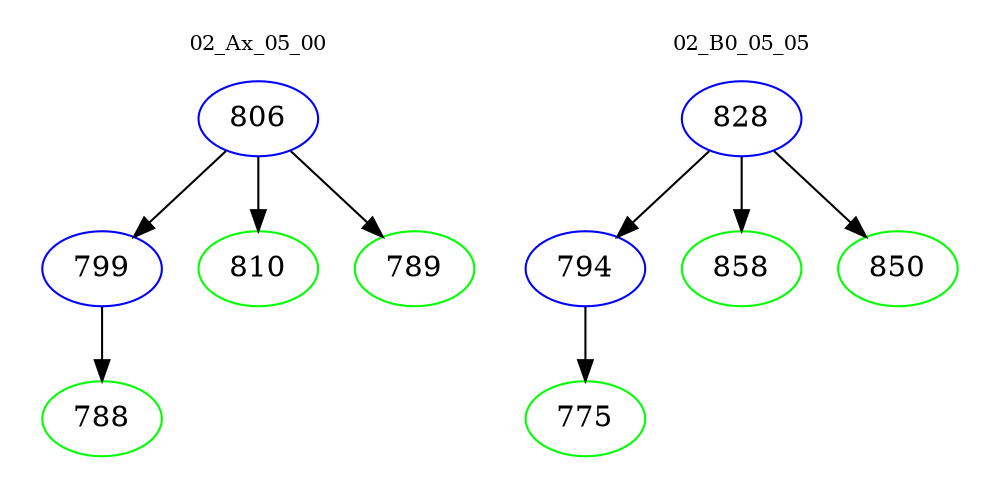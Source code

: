 digraph{
subgraph cluster_0 {
color = white
label = "02_Ax_05_00";
fontsize=10;
T0_806 [label="806", color="blue"]
T0_806 -> T0_799 [color="black"]
T0_799 [label="799", color="blue"]
T0_799 -> T0_788 [color="black"]
T0_788 [label="788", color="green"]
T0_806 -> T0_810 [color="black"]
T0_810 [label="810", color="green"]
T0_806 -> T0_789 [color="black"]
T0_789 [label="789", color="green"]
}
subgraph cluster_1 {
color = white
label = "02_B0_05_05";
fontsize=10;
T1_828 [label="828", color="blue"]
T1_828 -> T1_794 [color="black"]
T1_794 [label="794", color="blue"]
T1_794 -> T1_775 [color="black"]
T1_775 [label="775", color="green"]
T1_828 -> T1_858 [color="black"]
T1_858 [label="858", color="green"]
T1_828 -> T1_850 [color="black"]
T1_850 [label="850", color="green"]
}
}
